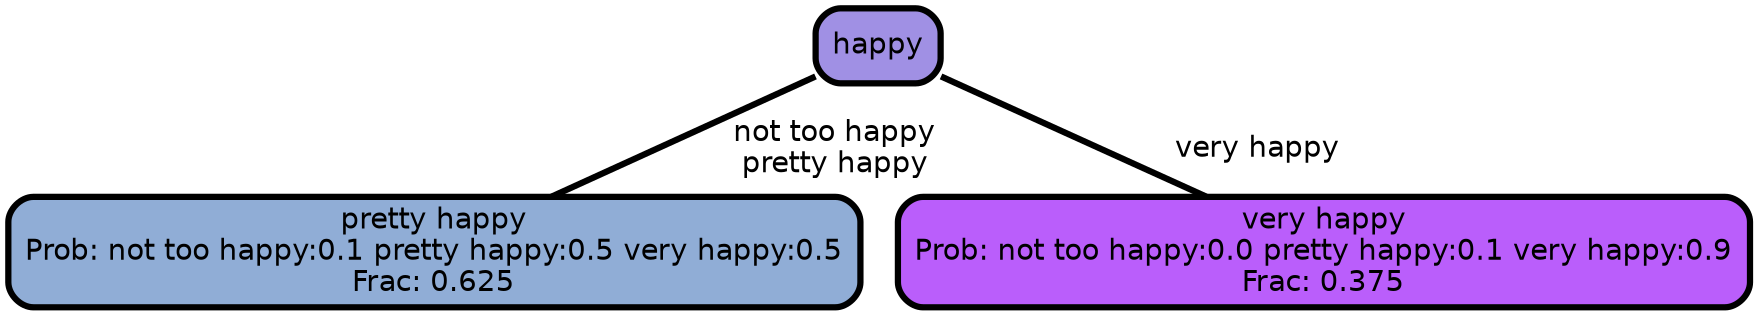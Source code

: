 graph Tree {
node [shape=box, style="filled, rounded",color="black",penwidth="3",fontcolor="black",                 fontname=helvetica] ;
graph [ranksep="0 equally", splines=straight,                 bgcolor=transparent, dpi=200] ;
edge [fontname=helvetica, color=black] ;
0 [label="pretty happy
Prob: not too happy:0.1 pretty happy:0.5 very happy:0.5
Frac: 0.625", fillcolor="#90add6"] ;
1 [label="happy", fillcolor="#a090e4"] ;
2 [label="very happy
Prob: not too happy:0.0 pretty happy:0.1 very happy:0.9
Frac: 0.375", fillcolor="#ba5efb"] ;
1 -- 0 [label=" not too happy\n pretty happy",penwidth=3] ;
1 -- 2 [label=" very happy",penwidth=3] ;
{rank = same;}}
